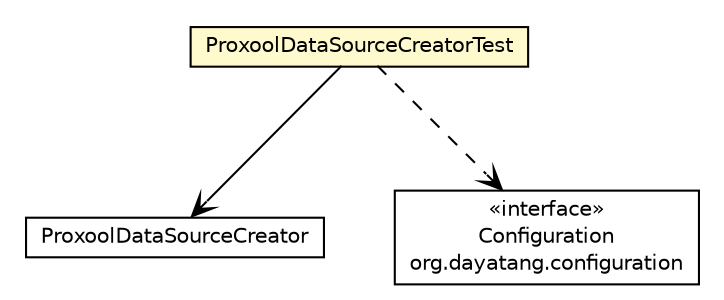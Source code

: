 #!/usr/local/bin/dot
#
# Class diagram 
# Generated by UMLGraph version R5_6_6-8-g8d7759 (http://www.umlgraph.org/)
#

digraph G {
	edge [fontname="Helvetica",fontsize=10,labelfontname="Helvetica",labelfontsize=10];
	node [fontname="Helvetica",fontsize=10,shape=plaintext];
	nodesep=0.25;
	ranksep=0.5;
	// org.dayatang.datasource4saas.dscreator.ProxoolDataSourceCreatorTest
	c38774 [label=<<table title="org.dayatang.datasource4saas.dscreator.ProxoolDataSourceCreatorTest" border="0" cellborder="1" cellspacing="0" cellpadding="2" port="p" bgcolor="lemonChiffon" href="./ProxoolDataSourceCreatorTest.html">
		<tr><td><table border="0" cellspacing="0" cellpadding="1">
<tr><td align="center" balign="center"> ProxoolDataSourceCreatorTest </td></tr>
		</table></td></tr>
		</table>>, URL="./ProxoolDataSourceCreatorTest.html", fontname="Helvetica", fontcolor="black", fontsize=10.0];
	// org.dayatang.datasource4saas.dscreator.ProxoolDataSourceCreatorTest NAVASSOC org.dayatang.datasource4saas.dscreator.ProxoolDataSourceCreator
	c38774:p -> c38799:p [taillabel="", label=" "headlabel="", fontname="Helvetica", fontcolor="black", fontsize=10.0, color="black", arrowhead=open];
	// org.dayatang.datasource4saas.dscreator.ProxoolDataSourceCreatorTest DEPEND org.dayatang.configuration.Configuration
	c38774:p -> c38800:p [taillabel="", label=" "headlabel="", fontname="Helvetica", fontcolor="black", fontsize=10.0, color="black", arrowhead=open, style=dashed];
	// org.dayatang.configuration.Configuration
	c38800 [label=<<table title="org.dayatang.configuration.Configuration" border="0" cellborder="1" cellspacing="0" cellpadding="2" port="p" href="http://java.sun.com/j2se/1.4.2/docs/api/org/dayatang/configuration/Configuration.html">
		<tr><td><table border="0" cellspacing="0" cellpadding="1">
<tr><td align="center" balign="center"> &#171;interface&#187; </td></tr>
<tr><td align="center" balign="center"> Configuration </td></tr>
<tr><td align="center" balign="center"> org.dayatang.configuration </td></tr>
		</table></td></tr>
		</table>>, URL="http://java.sun.com/j2se/1.4.2/docs/api/org/dayatang/configuration/Configuration.html", fontname="Helvetica", fontcolor="black", fontsize=10.0];
	// org.dayatang.datasource4saas.dscreator.ProxoolDataSourceCreator
	c38799 [label=<<table title="org.dayatang.datasource4saas.dscreator.ProxoolDataSourceCreator" border="0" cellborder="1" cellspacing="0" cellpadding="2" port="p" href="http://java.sun.com/j2se/1.4.2/docs/api/org/dayatang/datasource4saas/dscreator/ProxoolDataSourceCreator.html">
		<tr><td><table border="0" cellspacing="0" cellpadding="1">
<tr><td align="center" balign="center"> ProxoolDataSourceCreator </td></tr>
		</table></td></tr>
		</table>>, URL="http://java.sun.com/j2se/1.4.2/docs/api/org/dayatang/datasource4saas/dscreator/ProxoolDataSourceCreator.html", fontname="Helvetica", fontcolor="black", fontsize=10.0];
}

